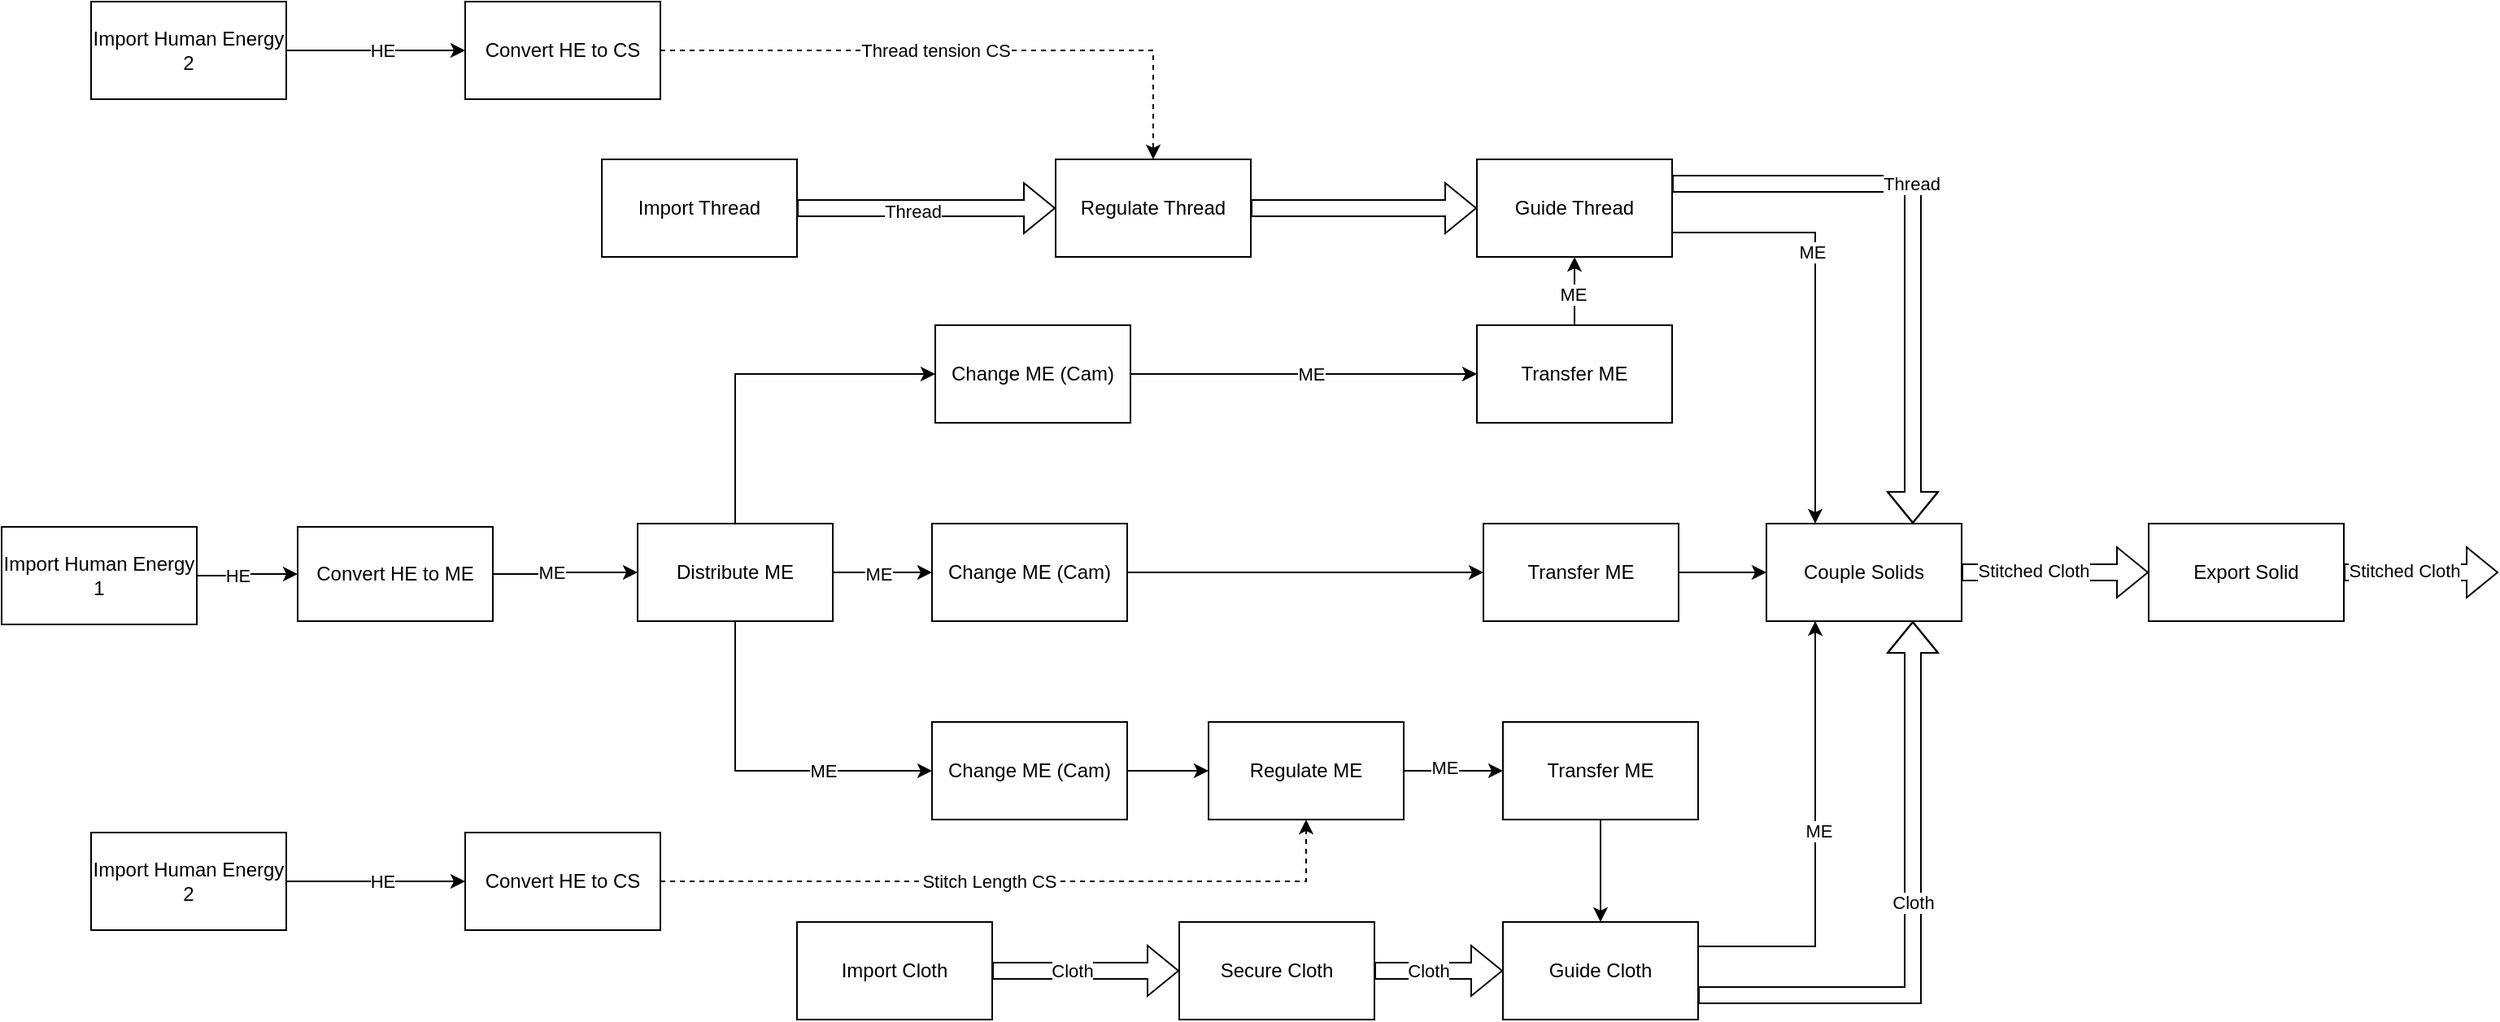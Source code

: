 <mxfile version="22.1.19" type="google">
  <diagram name="Page-1" id="9oaM5nzbJSu9dZe5HuXY">
    <mxGraphModel grid="0" page="0" gridSize="10" guides="1" tooltips="1" connect="1" arrows="1" fold="1" pageScale="1" pageWidth="850" pageHeight="1100" math="0" shadow="0">
      <root>
        <mxCell id="0" />
        <mxCell id="1" parent="0" />
        <mxCell id="un1ItRka0WiwAe2HSagl-1" value="Couple Solids" style="rounded=0;whiteSpace=wrap;html=1;" vertex="1" parent="1">
          <mxGeometry x="380" y="650" width="120" height="60" as="geometry" />
        </mxCell>
        <mxCell id="alhhGlnh1Hh4efoVvgaw-1" value="Import Cloth" style="rounded=0;whiteSpace=wrap;html=1;" vertex="1" parent="1">
          <mxGeometry x="-216" y="895" width="120" height="60" as="geometry" />
        </mxCell>
        <mxCell id="alhhGlnh1Hh4efoVvgaw-3" value="Import Thread" style="rounded=0;whiteSpace=wrap;html=1;" vertex="1" parent="1">
          <mxGeometry x="-336" y="426" width="120" height="60" as="geometry" />
        </mxCell>
        <mxCell id="alhhGlnh1Hh4efoVvgaw-4" value="Export Solid" style="rounded=0;whiteSpace=wrap;html=1;" vertex="1" parent="1">
          <mxGeometry x="615" y="650" width="120" height="60" as="geometry" />
        </mxCell>
        <mxCell id="alhhGlnh1Hh4efoVvgaw-5" value="Import Human Energy&lt;br&gt;1" style="rounded=0;whiteSpace=wrap;html=1;" vertex="1" parent="1">
          <mxGeometry x="-705" y="652" width="120" height="60" as="geometry" />
        </mxCell>
        <mxCell id="alhhGlnh1Hh4efoVvgaw-6" value="Guide Thread" style="rounded=0;whiteSpace=wrap;html=1;" vertex="1" parent="1">
          <mxGeometry x="202" y="426" width="120" height="60" as="geometry" />
        </mxCell>
        <mxCell id="alhhGlnh1Hh4efoVvgaw-7" value="Transfer ME" style="rounded=0;whiteSpace=wrap;html=1;" vertex="1" parent="1">
          <mxGeometry x="202" y="528" width="120" height="60" as="geometry" />
        </mxCell>
        <mxCell id="alhhGlnh1Hh4efoVvgaw-9" value="Convert HE to ME" style="rounded=0;whiteSpace=wrap;html=1;" vertex="1" parent="1">
          <mxGeometry x="-523" y="652" width="120" height="58" as="geometry" />
        </mxCell>
        <mxCell id="A5cjJKsi4iQ13qQ51jL2-1" value="Guide Cloth" style="rounded=0;whiteSpace=wrap;html=1;" vertex="1" parent="1">
          <mxGeometry x="218" y="895" width="120" height="60" as="geometry" />
        </mxCell>
        <mxCell id="A5cjJKsi4iQ13qQ51jL2-2" value="" style="shape=flexArrow;endArrow=classic;html=1;rounded=0;exitX=1;exitY=0.5;exitDx=0;exitDy=0;edgeStyle=orthogonalEdgeStyle;" edge="1" parent="1" source="un1ItRka0WiwAe2HSagl-1" target="alhhGlnh1Hh4efoVvgaw-4">
          <mxGeometry width="50" height="50" relative="1" as="geometry">
            <mxPoint x="500" y="680" as="sourcePoint" />
            <mxPoint x="340" y="540" as="targetPoint" />
          </mxGeometry>
        </mxCell>
        <mxCell id="A5cjJKsi4iQ13qQ51jL2-3" value="Stitched Cloth" style="edgeLabel;html=1;align=center;verticalAlign=middle;resizable=0;points=[];" connectable="0" vertex="1" parent="A5cjJKsi4iQ13qQ51jL2-2">
          <mxGeometry x="-0.233" y="1" relative="1" as="geometry">
            <mxPoint as="offset" />
          </mxGeometry>
        </mxCell>
        <mxCell id="A5cjJKsi4iQ13qQ51jL2-4" value="" style="shape=flexArrow;endArrow=classic;html=1;rounded=0;exitX=1;exitY=0.5;exitDx=0;exitDy=0;" edge="1" parent="1" source="alhhGlnh1Hh4efoVvgaw-4">
          <mxGeometry width="50" height="50" relative="1" as="geometry">
            <mxPoint x="510" y="690" as="sourcePoint" />
            <mxPoint x="830" y="680" as="targetPoint" />
          </mxGeometry>
        </mxCell>
        <mxCell id="A5cjJKsi4iQ13qQ51jL2-5" value="Stitched Cloth" style="edgeLabel;html=1;align=center;verticalAlign=middle;resizable=0;points=[];" connectable="0" vertex="1" parent="A5cjJKsi4iQ13qQ51jL2-4">
          <mxGeometry x="-0.233" y="1" relative="1" as="geometry">
            <mxPoint as="offset" />
          </mxGeometry>
        </mxCell>
        <mxCell id="A5cjJKsi4iQ13qQ51jL2-6" value="" style="shape=flexArrow;endArrow=classic;html=1;rounded=0;exitX=1;exitY=0.25;exitDx=0;exitDy=0;entryX=0.75;entryY=0;entryDx=0;entryDy=0;edgeStyle=orthogonalEdgeStyle;" edge="1" parent="1" source="alhhGlnh1Hh4efoVvgaw-6" target="un1ItRka0WiwAe2HSagl-1">
          <mxGeometry width="50" height="50" relative="1" as="geometry">
            <mxPoint x="350" y="670" as="sourcePoint" />
            <mxPoint x="400" y="620" as="targetPoint" />
          </mxGeometry>
        </mxCell>
        <mxCell id="A5cjJKsi4iQ13qQ51jL2-7" value="Thread" style="edgeLabel;html=1;align=center;verticalAlign=middle;resizable=0;points=[];" connectable="0" vertex="1" parent="A5cjJKsi4iQ13qQ51jL2-6">
          <mxGeometry x="-0.17" y="-1" relative="1" as="geometry">
            <mxPoint as="offset" />
          </mxGeometry>
        </mxCell>
        <mxCell id="A5cjJKsi4iQ13qQ51jL2-11" value="" style="endArrow=classic;html=1;rounded=0;exitX=1;exitY=0.5;exitDx=0;exitDy=0;entryX=0;entryY=0.5;entryDx=0;entryDy=0;edgeStyle=orthogonalEdgeStyle;" edge="1" parent="1" source="alhhGlnh1Hh4efoVvgaw-5" target="alhhGlnh1Hh4efoVvgaw-9">
          <mxGeometry width="50" height="50" relative="1" as="geometry">
            <mxPoint x="34" y="599" as="sourcePoint" />
            <mxPoint x="84" y="549" as="targetPoint" />
          </mxGeometry>
        </mxCell>
        <mxCell id="A5cjJKsi4iQ13qQ51jL2-12" value="HE" style="edgeLabel;html=1;align=center;verticalAlign=middle;resizable=0;points=[];" connectable="0" vertex="1" parent="A5cjJKsi4iQ13qQ51jL2-11">
          <mxGeometry x="-0.227" y="2" relative="1" as="geometry">
            <mxPoint y="2" as="offset" />
          </mxGeometry>
        </mxCell>
        <mxCell id="Uk12FnrYkGvLqMTEzfh3-1" style="edgeStyle=orthogonalEdgeStyle;rounded=0;orthogonalLoop=1;jettySize=auto;html=1;exitX=1;exitY=0.5;exitDx=0;exitDy=0;entryX=0;entryY=0.5;entryDx=0;entryDy=0;" edge="1" parent="1" source="KmlASo0MRiOofRMEq1mE-30" target="un1ItRka0WiwAe2HSagl-1">
          <mxGeometry relative="1" as="geometry" />
        </mxCell>
        <mxCell id="A5cjJKsi4iQ13qQ51jL2-14" value="Distribute ME" style="rounded=0;whiteSpace=wrap;html=1;" vertex="1" parent="1">
          <mxGeometry x="-314" y="650" width="120" height="60" as="geometry" />
        </mxCell>
        <mxCell id="A5cjJKsi4iQ13qQ51jL2-16" value="" style="endArrow=classic;html=1;rounded=0;exitX=0.5;exitY=0;exitDx=0;exitDy=0;entryX=0;entryY=0.5;entryDx=0;entryDy=0;edgeStyle=orthogonalEdgeStyle;" edge="1" parent="1" source="A5cjJKsi4iQ13qQ51jL2-14" target="KmlASo0MRiOofRMEq1mE-4">
          <mxGeometry width="50" height="50" relative="1" as="geometry">
            <mxPoint x="-420" y="650" as="sourcePoint" />
            <mxPoint x="-319" y="680" as="targetPoint" />
          </mxGeometry>
        </mxCell>
        <mxCell id="A5cjJKsi4iQ13qQ51jL2-22" value="" style="endArrow=classic;html=1;rounded=0;exitX=0.5;exitY=0;exitDx=0;exitDy=0;edgeStyle=orthogonalEdgeStyle;" edge="1" parent="1" source="alhhGlnh1Hh4efoVvgaw-7" target="alhhGlnh1Hh4efoVvgaw-6">
          <mxGeometry width="50" height="50" relative="1" as="geometry">
            <mxPoint x="90" y="570" as="sourcePoint" />
            <mxPoint x="140" y="520" as="targetPoint" />
          </mxGeometry>
        </mxCell>
        <mxCell id="A5cjJKsi4iQ13qQ51jL2-23" value="ME" style="edgeLabel;html=1;align=center;verticalAlign=middle;resizable=0;points=[];" connectable="0" vertex="1" parent="A5cjJKsi4iQ13qQ51jL2-22">
          <mxGeometry x="-0.103" y="1" relative="1" as="geometry">
            <mxPoint as="offset" />
          </mxGeometry>
        </mxCell>
        <mxCell id="A5cjJKsi4iQ13qQ51jL2-24" value="" style="endArrow=classic;html=1;rounded=0;exitX=1;exitY=0.75;exitDx=0;exitDy=0;entryX=0.25;entryY=0;entryDx=0;entryDy=0;edgeStyle=orthogonalEdgeStyle;" edge="1" parent="1" source="alhhGlnh1Hh4efoVvgaw-6" target="un1ItRka0WiwAe2HSagl-1">
          <mxGeometry width="50" height="50" relative="1" as="geometry">
            <mxPoint x="90" y="570" as="sourcePoint" />
            <mxPoint x="140" y="520" as="targetPoint" />
          </mxGeometry>
        </mxCell>
        <mxCell id="A5cjJKsi4iQ13qQ51jL2-25" value="ME" style="edgeLabel;html=1;align=center;verticalAlign=middle;resizable=0;points=[];" connectable="0" vertex="1" parent="A5cjJKsi4iQ13qQ51jL2-24">
          <mxGeometry x="-0.25" y="-2" relative="1" as="geometry">
            <mxPoint as="offset" />
          </mxGeometry>
        </mxCell>
        <mxCell id="A5cjJKsi4iQ13qQ51jL2-26" value="" style="endArrow=classic;html=1;rounded=0;exitX=1;exitY=0.5;exitDx=0;exitDy=0;entryX=0;entryY=0.5;entryDx=0;entryDy=0;edgeStyle=orthogonalEdgeStyle;" edge="1" parent="1" source="KmlASo0MRiOofRMEq1mE-4" target="alhhGlnh1Hh4efoVvgaw-7">
          <mxGeometry width="50" height="50" relative="1" as="geometry">
            <mxPoint x="-99" y="697" as="sourcePoint" />
            <mxPoint x="-49" y="647" as="targetPoint" />
          </mxGeometry>
        </mxCell>
        <mxCell id="A5cjJKsi4iQ13qQ51jL2-27" value="ME" style="edgeLabel;html=1;align=center;verticalAlign=middle;resizable=0;points=[];" connectable="0" vertex="1" parent="A5cjJKsi4iQ13qQ51jL2-26">
          <mxGeometry x="0.043" relative="1" as="geometry">
            <mxPoint as="offset" />
          </mxGeometry>
        </mxCell>
        <mxCell id="A5cjJKsi4iQ13qQ51jL2-29" value="" style="shape=flexArrow;endArrow=classic;html=1;rounded=0;exitX=1;exitY=0.5;exitDx=0;exitDy=0;entryX=0;entryY=0.5;entryDx=0;entryDy=0;edgeStyle=orthogonalEdgeStyle;" edge="1" parent="1" source="KmlASo0MRiOofRMEq1mE-27" target="alhhGlnh1Hh4efoVvgaw-6">
          <mxGeometry width="50" height="50" relative="1" as="geometry">
            <mxPoint x="100" y="730" as="sourcePoint" />
            <mxPoint x="150" y="680" as="targetPoint" />
          </mxGeometry>
        </mxCell>
        <mxCell id="A5cjJKsi4iQ13qQ51jL2-34" value="" style="shape=flexArrow;endArrow=classic;html=1;rounded=0;entryX=0.75;entryY=1;entryDx=0;entryDy=0;exitX=1;exitY=0.75;exitDx=0;exitDy=0;edgeStyle=orthogonalEdgeStyle;" edge="1" parent="1" source="A5cjJKsi4iQ13qQ51jL2-1" target="un1ItRka0WiwAe2HSagl-1">
          <mxGeometry width="50" height="50" relative="1" as="geometry">
            <mxPoint x="470" y="830" as="sourcePoint" />
            <mxPoint x="180" y="680" as="targetPoint" />
          </mxGeometry>
        </mxCell>
        <mxCell id="A5cjJKsi4iQ13qQ51jL2-35" value="Cloth" style="edgeLabel;html=1;align=center;verticalAlign=middle;resizable=0;points=[];" connectable="0" vertex="1" parent="A5cjJKsi4iQ13qQ51jL2-34">
          <mxGeometry x="0.044" relative="1" as="geometry">
            <mxPoint as="offset" />
          </mxGeometry>
        </mxCell>
        <mxCell id="A5cjJKsi4iQ13qQ51jL2-36" value="" style="endArrow=classic;html=1;rounded=0;exitX=1;exitY=0.5;exitDx=0;exitDy=0;entryX=0;entryY=0.5;entryDx=0;entryDy=0;edgeStyle=orthogonalEdgeStyle;" edge="1" parent="1" source="KmlASo0MRiOofRMEq1mE-10" target="KmlASo0MRiOofRMEq1mE-1">
          <mxGeometry width="50" height="50" relative="1" as="geometry">
            <mxPoint x="-209" y="717" as="sourcePoint" />
            <mxPoint x="-79" y="767" as="targetPoint" />
          </mxGeometry>
        </mxCell>
        <mxCell id="KmlASo0MRiOofRMEq1mE-13" style="edgeStyle=orthogonalEdgeStyle;rounded=0;orthogonalLoop=1;jettySize=auto;html=1;exitX=0.5;exitY=1;exitDx=0;exitDy=0;entryX=0.5;entryY=0;entryDx=0;entryDy=0;" edge="1" parent="1" source="A5cjJKsi4iQ13qQ51jL2-37" target="A5cjJKsi4iQ13qQ51jL2-1">
          <mxGeometry relative="1" as="geometry" />
        </mxCell>
        <mxCell id="A5cjJKsi4iQ13qQ51jL2-37" value="Transfer ME" style="rounded=0;whiteSpace=wrap;html=1;" vertex="1" parent="1">
          <mxGeometry x="218" y="772" width="120" height="60" as="geometry" />
        </mxCell>
        <mxCell id="A5cjJKsi4iQ13qQ51jL2-38" value="Secure Cloth" style="rounded=0;whiteSpace=wrap;html=1;" vertex="1" parent="1">
          <mxGeometry x="19" y="895" width="120" height="60" as="geometry" />
        </mxCell>
        <mxCell id="A5cjJKsi4iQ13qQ51jL2-39" value="Import Human Energy&lt;br&gt;2" style="rounded=0;whiteSpace=wrap;html=1;" vertex="1" parent="1">
          <mxGeometry x="-650" y="840" width="120" height="60" as="geometry" />
        </mxCell>
        <mxCell id="A5cjJKsi4iQ13qQ51jL2-40" value="Convert HE to CS" style="rounded=0;whiteSpace=wrap;html=1;" vertex="1" parent="1">
          <mxGeometry x="-420" y="840" width="120" height="60" as="geometry" />
        </mxCell>
        <mxCell id="A5cjJKsi4iQ13qQ51jL2-42" value="" style="endArrow=classic;html=1;rounded=0;exitX=1;exitY=0.5;exitDx=0;exitDy=0;" edge="1" parent="1" source="A5cjJKsi4iQ13qQ51jL2-39" target="A5cjJKsi4iQ13qQ51jL2-40">
          <mxGeometry width="50" height="50" relative="1" as="geometry">
            <mxPoint x="124" y="688" as="sourcePoint" />
            <mxPoint x="174" y="638" as="targetPoint" />
          </mxGeometry>
        </mxCell>
        <mxCell id="A5cjJKsi4iQ13qQ51jL2-43" value="HE" style="edgeLabel;html=1;align=center;verticalAlign=middle;resizable=0;points=[];" connectable="0" vertex="1" parent="A5cjJKsi4iQ13qQ51jL2-42">
          <mxGeometry x="-0.15" y="3" relative="1" as="geometry">
            <mxPoint x="12" y="3" as="offset" />
          </mxGeometry>
        </mxCell>
        <mxCell id="A5cjJKsi4iQ13qQ51jL2-44" value="" style="endArrow=classic;html=1;rounded=0;exitX=1;exitY=0.5;exitDx=0;exitDy=0;dashed=1;entryX=0.5;entryY=1;entryDx=0;entryDy=0;edgeStyle=orthogonalEdgeStyle;" edge="1" parent="1" source="A5cjJKsi4iQ13qQ51jL2-40" target="KmlASo0MRiOofRMEq1mE-1">
          <mxGeometry width="50" height="50" relative="1" as="geometry">
            <mxPoint x="130" y="850" as="sourcePoint" />
            <mxPoint x="175.814" y="944" as="targetPoint" />
          </mxGeometry>
        </mxCell>
        <mxCell id="A5cjJKsi4iQ13qQ51jL2-48" value="Stitch Length CS" style="edgeLabel;html=1;align=center;verticalAlign=middle;resizable=0;points=[];" connectable="0" vertex="1" parent="A5cjJKsi4iQ13qQ51jL2-44">
          <mxGeometry x="0.029" y="-1" relative="1" as="geometry">
            <mxPoint x="-22" y="-1" as="offset" />
          </mxGeometry>
        </mxCell>
        <mxCell id="A5cjJKsi4iQ13qQ51jL2-45" value="" style="endArrow=classic;html=1;rounded=0;exitX=1;exitY=0.5;exitDx=0;exitDy=0;edgeStyle=orthogonalEdgeStyle;entryX=0;entryY=0.5;entryDx=0;entryDy=0;" edge="1" parent="1" source="KmlASo0MRiOofRMEq1mE-1" target="A5cjJKsi4iQ13qQ51jL2-37">
          <mxGeometry width="50" height="50" relative="1" as="geometry">
            <mxPoint x="130" y="710" as="sourcePoint" />
            <mxPoint x="380" y="901" as="targetPoint" />
          </mxGeometry>
        </mxCell>
        <mxCell id="A5cjJKsi4iQ13qQ51jL2-47" value="ME" style="edgeLabel;html=1;align=center;verticalAlign=middle;resizable=0;points=[];" connectable="0" vertex="1" parent="A5cjJKsi4iQ13qQ51jL2-45">
          <mxGeometry x="0.081" y="2" relative="1" as="geometry">
            <mxPoint x="-8" as="offset" />
          </mxGeometry>
        </mxCell>
        <mxCell id="A5cjJKsi4iQ13qQ51jL2-49" value="" style="shape=flexArrow;endArrow=classic;html=1;rounded=0;exitX=1;exitY=0.5;exitDx=0;exitDy=0;entryX=0;entryY=0.5;entryDx=0;entryDy=0;" edge="1" parent="1" source="alhhGlnh1Hh4efoVvgaw-1" target="A5cjJKsi4iQ13qQ51jL2-38">
          <mxGeometry width="50" height="50" relative="1" as="geometry">
            <mxPoint x="305" y="924" as="sourcePoint" />
            <mxPoint x="355" y="874" as="targetPoint" />
          </mxGeometry>
        </mxCell>
        <mxCell id="A5cjJKsi4iQ13qQ51jL2-51" value="Cloth" style="edgeLabel;html=1;align=center;verticalAlign=middle;resizable=0;points=[];" connectable="0" vertex="1" parent="A5cjJKsi4iQ13qQ51jL2-49">
          <mxGeometry x="-0.159" relative="1" as="geometry">
            <mxPoint as="offset" />
          </mxGeometry>
        </mxCell>
        <mxCell id="A5cjJKsi4iQ13qQ51jL2-52" value="" style="shape=flexArrow;endArrow=classic;html=1;rounded=0;exitX=1;exitY=0.5;exitDx=0;exitDy=0;entryX=0;entryY=0.5;entryDx=0;entryDy=0;edgeStyle=orthogonalEdgeStyle;" edge="1" parent="1" source="A5cjJKsi4iQ13qQ51jL2-38" target="A5cjJKsi4iQ13qQ51jL2-1">
          <mxGeometry width="50" height="50" relative="1" as="geometry">
            <mxPoint x="305" y="1024" as="sourcePoint" />
            <mxPoint x="310" y="998" as="targetPoint" />
          </mxGeometry>
        </mxCell>
        <mxCell id="A5cjJKsi4iQ13qQ51jL2-53" value="Cloth" style="edgeLabel;html=1;align=center;verticalAlign=middle;resizable=0;points=[];" connectable="0" vertex="1" parent="A5cjJKsi4iQ13qQ51jL2-52">
          <mxGeometry x="-0.169" y="-2" relative="1" as="geometry">
            <mxPoint y="-2" as="offset" />
          </mxGeometry>
        </mxCell>
        <mxCell id="A5cjJKsi4iQ13qQ51jL2-56" value="" style="endArrow=classic;html=1;rounded=0;entryX=0.25;entryY=1;entryDx=0;entryDy=0;exitX=1;exitY=0.25;exitDx=0;exitDy=0;edgeStyle=orthogonalEdgeStyle;" edge="1" parent="1" source="A5cjJKsi4iQ13qQ51jL2-1" target="un1ItRka0WiwAe2HSagl-1">
          <mxGeometry width="50" height="50" relative="1" as="geometry">
            <mxPoint x="280" y="760" as="sourcePoint" />
            <mxPoint x="330" y="710" as="targetPoint" />
          </mxGeometry>
        </mxCell>
        <mxCell id="A5cjJKsi4iQ13qQ51jL2-57" value="ME" style="edgeLabel;html=1;align=center;verticalAlign=middle;resizable=0;points=[];" connectable="0" vertex="1" parent="A5cjJKsi4iQ13qQ51jL2-56">
          <mxGeometry x="0.244" y="-2" relative="1" as="geometry">
            <mxPoint y="26" as="offset" />
          </mxGeometry>
        </mxCell>
        <mxCell id="KmlASo0MRiOofRMEq1mE-1" value="Regulate ME" style="rounded=0;whiteSpace=wrap;html=1;" vertex="1" parent="1">
          <mxGeometry x="37" y="772" width="120" height="60" as="geometry" />
        </mxCell>
        <mxCell id="KmlASo0MRiOofRMEq1mE-4" value="Change ME (Cam)" style="rounded=0;whiteSpace=wrap;html=1;" vertex="1" parent="1">
          <mxGeometry x="-131" y="528" width="120" height="60" as="geometry" />
        </mxCell>
        <mxCell id="KmlASo0MRiOofRMEq1mE-8" value="" style="edgeStyle=orthogonalEdgeStyle;rounded=0;orthogonalLoop=1;jettySize=auto;html=1;exitX=1;exitY=0.5;exitDx=0;exitDy=0;entryX=0;entryY=0.5;entryDx=0;entryDy=0;" edge="1" parent="1" source="A5cjJKsi4iQ13qQ51jL2-14" target="KmlASo0MRiOofRMEq1mE-7">
          <mxGeometry relative="1" as="geometry">
            <mxPoint x="-194" y="680" as="sourcePoint" />
            <mxPoint x="380" y="680" as="targetPoint" />
          </mxGeometry>
        </mxCell>
        <mxCell id="KmlASo0MRiOofRMEq1mE-9" value="ME" style="edgeLabel;html=1;align=center;verticalAlign=middle;resizable=0;points=[];" connectable="0" vertex="1" parent="KmlASo0MRiOofRMEq1mE-8">
          <mxGeometry x="-0.1" y="-1" relative="1" as="geometry">
            <mxPoint as="offset" />
          </mxGeometry>
        </mxCell>
        <mxCell id="KmlASo0MRiOofRMEq1mE-7" value="Change ME (Cam)" style="rounded=0;whiteSpace=wrap;html=1;" vertex="1" parent="1">
          <mxGeometry x="-133" y="650" width="120" height="60" as="geometry" />
        </mxCell>
        <mxCell id="KmlASo0MRiOofRMEq1mE-11" value="" style="endArrow=classic;html=1;rounded=0;exitX=0.5;exitY=1;exitDx=0;exitDy=0;entryX=0;entryY=0.5;entryDx=0;entryDy=0;edgeStyle=orthogonalEdgeStyle;" edge="1" parent="1" source="A5cjJKsi4iQ13qQ51jL2-14" target="KmlASo0MRiOofRMEq1mE-10">
          <mxGeometry width="50" height="50" relative="1" as="geometry">
            <mxPoint x="-254" y="710" as="sourcePoint" />
            <mxPoint x="-20" y="764" as="targetPoint" />
          </mxGeometry>
        </mxCell>
        <mxCell id="KmlASo0MRiOofRMEq1mE-12" value="ME" style="edgeLabel;html=1;align=center;verticalAlign=middle;resizable=0;points=[];" connectable="0" vertex="1" parent="KmlASo0MRiOofRMEq1mE-11">
          <mxGeometry x="-0.28" relative="1" as="geometry">
            <mxPoint x="54" y="15" as="offset" />
          </mxGeometry>
        </mxCell>
        <mxCell id="KmlASo0MRiOofRMEq1mE-10" value="Change ME (Cam)" style="rounded=0;whiteSpace=wrap;html=1;" vertex="1" parent="1">
          <mxGeometry x="-133" y="772" width="120" height="60" as="geometry" />
        </mxCell>
        <mxCell id="KmlASo0MRiOofRMEq1mE-15" value="" style="endArrow=classic;html=1;rounded=0;exitX=1;exitY=0.5;exitDx=0;exitDy=0;entryX=0;entryY=0.5;entryDx=0;entryDy=0;edgeStyle=orthogonalEdgeStyle;" edge="1" parent="1" source="alhhGlnh1Hh4efoVvgaw-9" target="A5cjJKsi4iQ13qQ51jL2-14">
          <mxGeometry width="50" height="50" relative="1" as="geometry">
            <mxPoint x="-542" y="680" as="sourcePoint" />
            <mxPoint x="-480" y="680" as="targetPoint" />
          </mxGeometry>
        </mxCell>
        <mxCell id="KmlASo0MRiOofRMEq1mE-16" value="ME" style="edgeLabel;html=1;align=center;verticalAlign=middle;resizable=0;points=[];" connectable="0" vertex="1" parent="KmlASo0MRiOofRMEq1mE-15">
          <mxGeometry x="-0.2" y="1" relative="1" as="geometry">
            <mxPoint as="offset" />
          </mxGeometry>
        </mxCell>
        <mxCell id="KmlASo0MRiOofRMEq1mE-21" value="Import Human Energy&lt;br&gt;2" style="rounded=0;whiteSpace=wrap;html=1;" vertex="1" parent="1">
          <mxGeometry x="-650" y="329" width="120" height="60" as="geometry" />
        </mxCell>
        <mxCell id="KmlASo0MRiOofRMEq1mE-22" value="Convert HE to CS" style="rounded=0;whiteSpace=wrap;html=1;" vertex="1" parent="1">
          <mxGeometry x="-420" y="329" width="120" height="60" as="geometry" />
        </mxCell>
        <mxCell id="KmlASo0MRiOofRMEq1mE-23" value="" style="endArrow=classic;html=1;rounded=0;exitX=1;exitY=0.5;exitDx=0;exitDy=0;" edge="1" parent="1" source="KmlASo0MRiOofRMEq1mE-21" target="KmlASo0MRiOofRMEq1mE-22">
          <mxGeometry width="50" height="50" relative="1" as="geometry">
            <mxPoint x="124" y="177" as="sourcePoint" />
            <mxPoint x="174" y="127" as="targetPoint" />
          </mxGeometry>
        </mxCell>
        <mxCell id="KmlASo0MRiOofRMEq1mE-24" value="HE" style="edgeLabel;html=1;align=center;verticalAlign=middle;resizable=0;points=[];" connectable="0" vertex="1" parent="KmlASo0MRiOofRMEq1mE-23">
          <mxGeometry x="-0.15" y="3" relative="1" as="geometry">
            <mxPoint x="12" y="3" as="offset" />
          </mxGeometry>
        </mxCell>
        <mxCell id="KmlASo0MRiOofRMEq1mE-25" value="" style="endArrow=classic;html=1;rounded=0;exitX=1;exitY=0.5;exitDx=0;exitDy=0;dashed=1;entryX=0.5;entryY=0;entryDx=0;entryDy=0;edgeStyle=orthogonalEdgeStyle;" edge="1" parent="1" source="KmlASo0MRiOofRMEq1mE-22" target="KmlASo0MRiOofRMEq1mE-27">
          <mxGeometry width="50" height="50" relative="1" as="geometry">
            <mxPoint x="146" y="339" as="sourcePoint" />
            <mxPoint x="95" y="321" as="targetPoint" />
          </mxGeometry>
        </mxCell>
        <mxCell id="KmlASo0MRiOofRMEq1mE-26" value="Thread tension CS" style="edgeLabel;html=1;align=center;verticalAlign=middle;resizable=0;points=[];" connectable="0" vertex="1" parent="KmlASo0MRiOofRMEq1mE-25">
          <mxGeometry x="0.029" y="-1" relative="1" as="geometry">
            <mxPoint x="-22" y="-1" as="offset" />
          </mxGeometry>
        </mxCell>
        <mxCell id="KmlASo0MRiOofRMEq1mE-28" value="" style="shape=flexArrow;endArrow=classic;html=1;rounded=0;exitX=1;exitY=0.5;exitDx=0;exitDy=0;entryX=0;entryY=0.5;entryDx=0;entryDy=0;edgeStyle=orthogonalEdgeStyle;" edge="1" parent="1" source="alhhGlnh1Hh4efoVvgaw-3" target="KmlASo0MRiOofRMEq1mE-27">
          <mxGeometry width="50" height="50" relative="1" as="geometry">
            <mxPoint x="-220" y="460" as="sourcePoint" />
            <mxPoint x="440" y="530" as="targetPoint" />
          </mxGeometry>
        </mxCell>
        <mxCell id="KmlASo0MRiOofRMEq1mE-29" value="Thread" style="edgeLabel;html=1;align=center;verticalAlign=middle;resizable=0;points=[];" connectable="0" vertex="1" parent="KmlASo0MRiOofRMEq1mE-28">
          <mxGeometry x="-0.108" y="-2" relative="1" as="geometry">
            <mxPoint as="offset" />
          </mxGeometry>
        </mxCell>
        <mxCell id="KmlASo0MRiOofRMEq1mE-27" value="Regulate Thread" style="rounded=0;whiteSpace=wrap;html=1;" vertex="1" parent="1">
          <mxGeometry x="-57" y="426" width="120" height="60" as="geometry" />
        </mxCell>
        <mxCell id="KmlASo0MRiOofRMEq1mE-31" value="" style="edgeStyle=orthogonalEdgeStyle;rounded=0;orthogonalLoop=1;jettySize=auto;html=1;exitX=1;exitY=0.5;exitDx=0;exitDy=0;entryX=0;entryY=0.5;entryDx=0;entryDy=0;" edge="1" parent="1" source="KmlASo0MRiOofRMEq1mE-7" target="KmlASo0MRiOofRMEq1mE-30">
          <mxGeometry relative="1" as="geometry">
            <mxPoint x="-13" y="680" as="sourcePoint" />
            <mxPoint x="380" y="680" as="targetPoint" />
          </mxGeometry>
        </mxCell>
        <mxCell id="KmlASo0MRiOofRMEq1mE-30" value="Transfer ME" style="rounded=0;whiteSpace=wrap;html=1;" vertex="1" parent="1">
          <mxGeometry x="206" y="650" width="120" height="60" as="geometry" />
        </mxCell>
      </root>
    </mxGraphModel>
  </diagram>
</mxfile>
